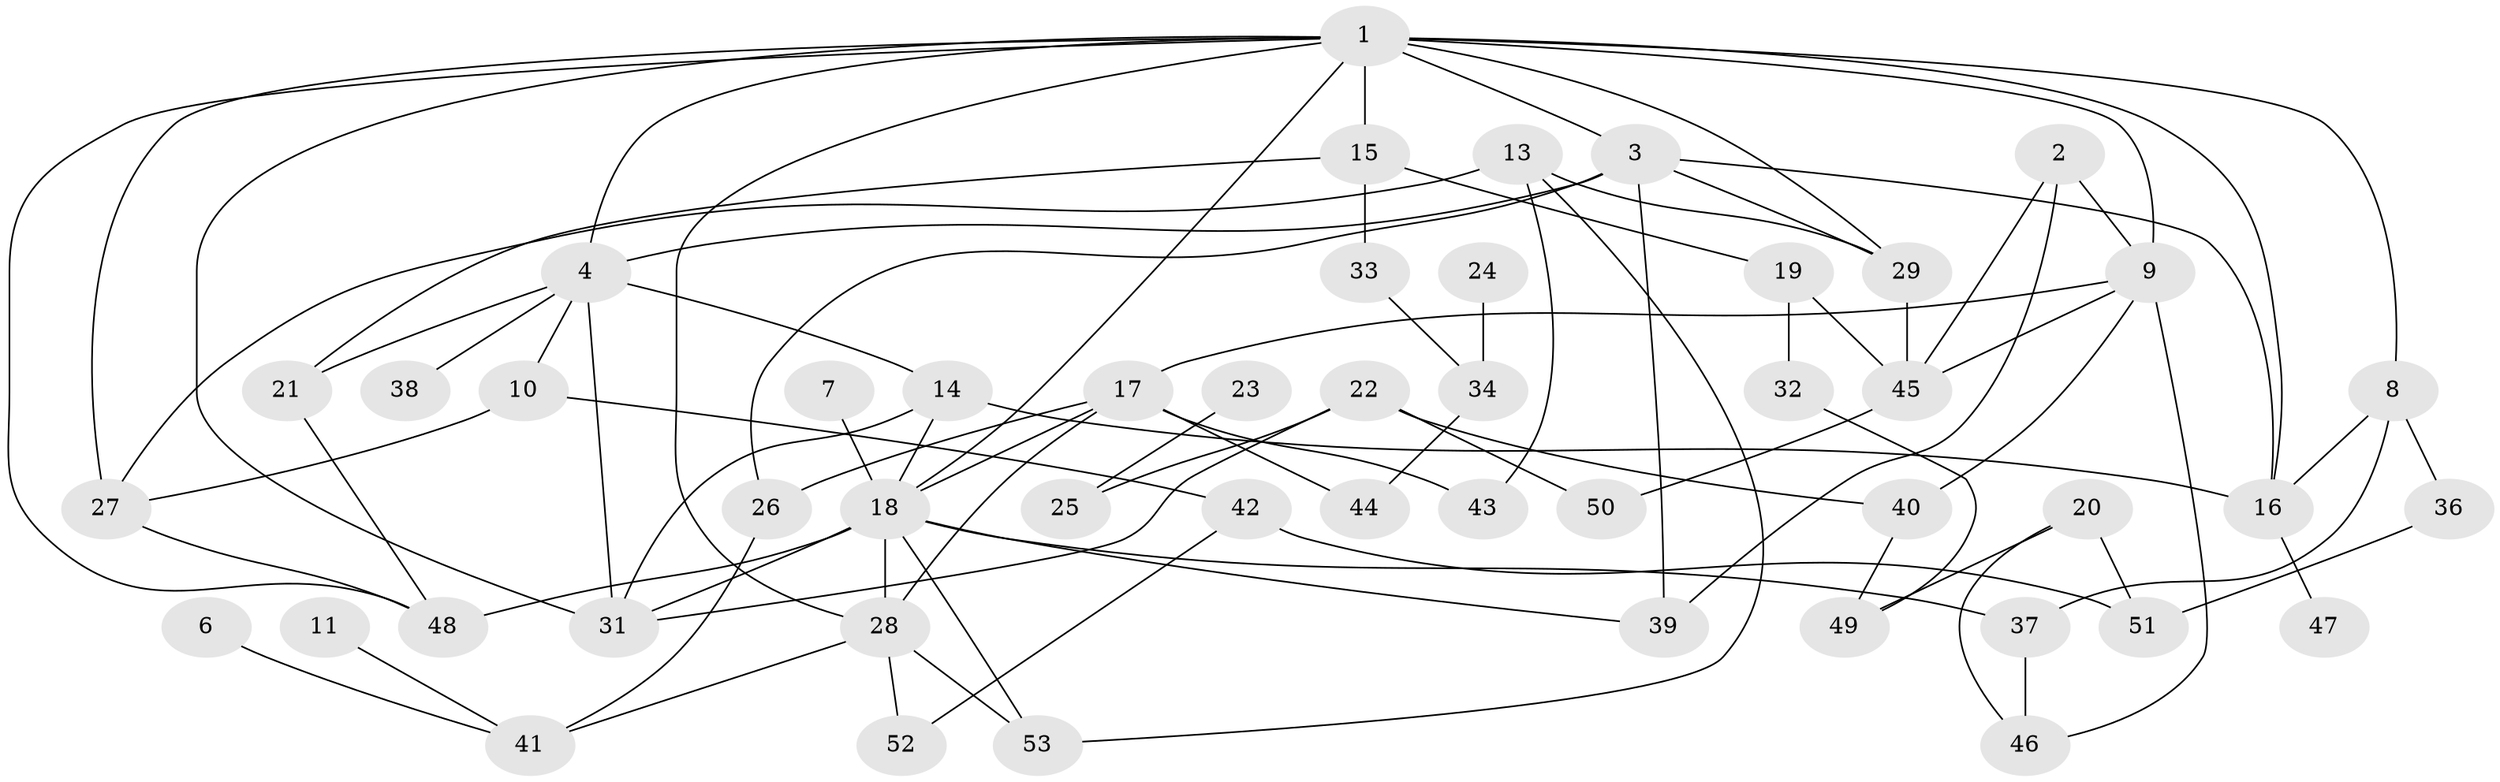 // original degree distribution, {5: 0.11764705882352941, 2: 0.27058823529411763, 4: 0.15294117647058825, 0: 0.047058823529411764, 1: 0.11764705882352941, 3: 0.24705882352941178, 6: 0.03529411764705882, 7: 0.011764705882352941}
// Generated by graph-tools (version 1.1) at 2025/48/03/04/25 22:48:06]
// undirected, 49 vertices, 86 edges
graph export_dot {
  node [color=gray90,style=filled];
  1;
  2;
  3;
  4;
  6;
  7;
  8;
  9;
  10;
  11;
  13;
  14;
  15;
  16;
  17;
  18;
  19;
  20;
  21;
  22;
  23;
  24;
  25;
  26;
  27;
  28;
  29;
  31;
  32;
  33;
  34;
  36;
  37;
  38;
  39;
  40;
  41;
  42;
  43;
  44;
  45;
  46;
  47;
  48;
  49;
  50;
  51;
  52;
  53;
  1 -- 3 [weight=2.0];
  1 -- 4 [weight=1.0];
  1 -- 8 [weight=1.0];
  1 -- 9 [weight=1.0];
  1 -- 15 [weight=1.0];
  1 -- 16 [weight=1.0];
  1 -- 18 [weight=1.0];
  1 -- 27 [weight=1.0];
  1 -- 28 [weight=1.0];
  1 -- 29 [weight=1.0];
  1 -- 31 [weight=1.0];
  1 -- 48 [weight=1.0];
  2 -- 9 [weight=1.0];
  2 -- 39 [weight=1.0];
  2 -- 45 [weight=1.0];
  3 -- 4 [weight=1.0];
  3 -- 16 [weight=1.0];
  3 -- 26 [weight=1.0];
  3 -- 29 [weight=1.0];
  3 -- 39 [weight=1.0];
  4 -- 10 [weight=1.0];
  4 -- 14 [weight=1.0];
  4 -- 21 [weight=1.0];
  4 -- 31 [weight=1.0];
  4 -- 38 [weight=1.0];
  6 -- 41 [weight=1.0];
  7 -- 18 [weight=1.0];
  8 -- 16 [weight=1.0];
  8 -- 36 [weight=1.0];
  8 -- 37 [weight=1.0];
  9 -- 17 [weight=1.0];
  9 -- 40 [weight=1.0];
  9 -- 45 [weight=1.0];
  9 -- 46 [weight=1.0];
  10 -- 27 [weight=1.0];
  10 -- 42 [weight=1.0];
  11 -- 41 [weight=1.0];
  13 -- 27 [weight=1.0];
  13 -- 29 [weight=1.0];
  13 -- 43 [weight=1.0];
  13 -- 53 [weight=1.0];
  14 -- 16 [weight=1.0];
  14 -- 18 [weight=1.0];
  14 -- 31 [weight=1.0];
  15 -- 19 [weight=1.0];
  15 -- 21 [weight=1.0];
  15 -- 33 [weight=1.0];
  16 -- 47 [weight=1.0];
  17 -- 18 [weight=1.0];
  17 -- 26 [weight=1.0];
  17 -- 28 [weight=1.0];
  17 -- 43 [weight=1.0];
  17 -- 44 [weight=1.0];
  18 -- 28 [weight=2.0];
  18 -- 31 [weight=1.0];
  18 -- 37 [weight=1.0];
  18 -- 39 [weight=1.0];
  18 -- 48 [weight=1.0];
  18 -- 53 [weight=1.0];
  19 -- 32 [weight=1.0];
  19 -- 45 [weight=1.0];
  20 -- 46 [weight=1.0];
  20 -- 49 [weight=1.0];
  20 -- 51 [weight=1.0];
  21 -- 48 [weight=1.0];
  22 -- 25 [weight=1.0];
  22 -- 31 [weight=1.0];
  22 -- 40 [weight=1.0];
  22 -- 50 [weight=1.0];
  23 -- 25 [weight=1.0];
  24 -- 34 [weight=1.0];
  26 -- 41 [weight=1.0];
  27 -- 48 [weight=1.0];
  28 -- 41 [weight=1.0];
  28 -- 52 [weight=1.0];
  28 -- 53 [weight=1.0];
  29 -- 45 [weight=1.0];
  32 -- 49 [weight=1.0];
  33 -- 34 [weight=1.0];
  34 -- 44 [weight=1.0];
  36 -- 51 [weight=1.0];
  37 -- 46 [weight=1.0];
  40 -- 49 [weight=1.0];
  42 -- 51 [weight=1.0];
  42 -- 52 [weight=1.0];
  45 -- 50 [weight=1.0];
}
